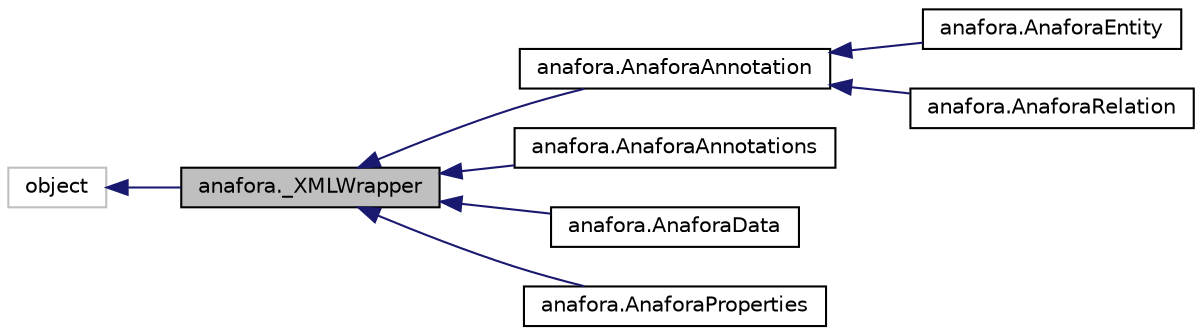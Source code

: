 digraph "anafora._XMLWrapper"
{
  edge [fontname="Helvetica",fontsize="10",labelfontname="Helvetica",labelfontsize="10"];
  node [fontname="Helvetica",fontsize="10",shape=record];
  rankdir="LR";
  Node0 [label="anafora._XMLWrapper",height=0.2,width=0.4,color="black", fillcolor="grey75", style="filled", fontcolor="black"];
  Node1 -> Node0 [dir="back",color="midnightblue",fontsize="10",style="solid",fontname="Helvetica"];
  Node1 [label="object",height=0.2,width=0.4,color="grey75", fillcolor="white", style="filled"];
  Node0 -> Node2 [dir="back",color="midnightblue",fontsize="10",style="solid",fontname="Helvetica"];
  Node2 [label="anafora.AnaforaAnnotation",height=0.2,width=0.4,color="black", fillcolor="white", style="filled",URL="$classanafora_1_1_anafora_annotation.html"];
  Node2 -> Node3 [dir="back",color="midnightblue",fontsize="10",style="solid",fontname="Helvetica"];
  Node3 [label="anafora.AnaforaEntity",height=0.2,width=0.4,color="black", fillcolor="white", style="filled",URL="$classanafora_1_1_anafora_entity.html"];
  Node2 -> Node4 [dir="back",color="midnightblue",fontsize="10",style="solid",fontname="Helvetica"];
  Node4 [label="anafora.AnaforaRelation",height=0.2,width=0.4,color="black", fillcolor="white", style="filled",URL="$classanafora_1_1_anafora_relation.html"];
  Node0 -> Node5 [dir="back",color="midnightblue",fontsize="10",style="solid",fontname="Helvetica"];
  Node5 [label="anafora.AnaforaAnnotations",height=0.2,width=0.4,color="black", fillcolor="white", style="filled",URL="$classanafora_1_1_anafora_annotations.html"];
  Node0 -> Node6 [dir="back",color="midnightblue",fontsize="10",style="solid",fontname="Helvetica"];
  Node6 [label="anafora.AnaforaData",height=0.2,width=0.4,color="black", fillcolor="white", style="filled",URL="$classanafora_1_1_anafora_data.html"];
  Node0 -> Node7 [dir="back",color="midnightblue",fontsize="10",style="solid",fontname="Helvetica"];
  Node7 [label="anafora.AnaforaProperties",height=0.2,width=0.4,color="black", fillcolor="white", style="filled",URL="$classanafora_1_1_anafora_properties.html"];
}
